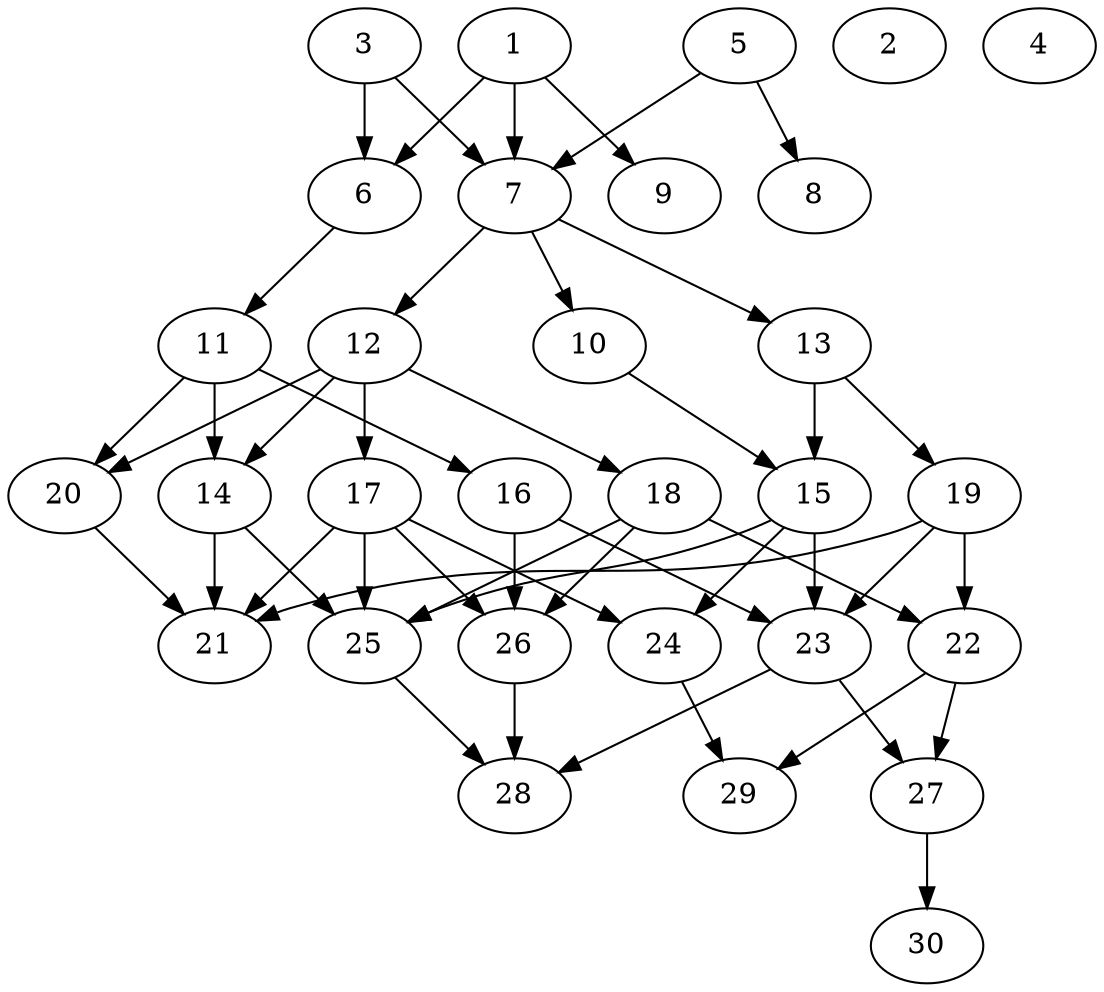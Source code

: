 // DAG (tier=2-normal, mode=compute, n=30, ccr=0.365, fat=0.557, density=0.504, regular=0.515, jump=0.108, mindata=524288, maxdata=8388608)
// DAG automatically generated by daggen at Sun Aug 24 16:33:33 2025
// /home/ermia/Project/Environments/daggen/bin/daggen --dot --ccr 0.365 --fat 0.557 --regular 0.515 --density 0.504 --jump 0.108 --mindata 524288 --maxdata 8388608 -n 30 
digraph G {
  1 [size="50138257220146561024", alpha="0.02", expect_size="25069128610073280512"]
  1 -> 6 [size ="108776766046208"]
  1 -> 7 [size ="108776766046208"]
  1 -> 9 [size ="108776766046208"]
  2 [size="25021394992442792", alpha="0.16", expect_size="12510697496221396"]
  3 [size="449971777047962", alpha="0.03", expect_size="224985888523981"]
  3 -> 6 [size ="24500448002048"]
  3 -> 7 [size ="24500448002048"]
  4 [size="165809362227429376000", alpha="0.20", expect_size="82904681113714688000"]
  5 [size="181044470696929120", alpha="0.08", expect_size="90522235348464560"]
  5 -> 7 [size ="66662262898688"]
  5 -> 8 [size ="66662262898688"]
  6 [size="285451801820397568000", alpha="0.05", expect_size="142725900910198784000"]
  6 -> 11 [size ="346826158899200"]
  7 [size="43709435494793216000", alpha="0.02", expect_size="21854717747396608000"]
  7 -> 10 [size ="99267431628800"]
  7 -> 12 [size ="99267431628800"]
  7 -> 13 [size ="99267431628800"]
  8 [size="389359861958373801984", alpha="0.05", expect_size="194679930979186900992"]
  9 [size="20902353926272996", alpha="0.01", expect_size="10451176963136498"]
  10 [size="41204902751169937408", alpha="0.11", expect_size="20602451375584968704"]
  10 -> 15 [size ="95438275346432"]
  11 [size="74530216948680944", alpha="0.19", expect_size="37265108474340472"]
  11 -> 14 [size ="64923832942592"]
  11 -> 16 [size ="64923832942592"]
  11 -> 20 [size ="64923832942592"]
  12 [size="243958795159461691392", alpha="0.01", expect_size="121979397579730845696"]
  12 -> 14 [size ="312344819269632"]
  12 -> 17 [size ="312344819269632"]
  12 -> 18 [size ="312344819269632"]
  12 -> 20 [size ="312344819269632"]
  13 [size="9155982834970656768", alpha="0.19", expect_size="4577991417485328384"]
  13 -> 15 [size ="35012783112192"]
  13 -> 19 [size ="35012783112192"]
  14 [size="538901644610321252352", alpha="0.07", expect_size="269450822305160626176"]
  14 -> 21 [size ="529780936015872"]
  14 -> 25 [size ="529780936015872"]
  15 [size="571366836038872640", alpha="0.11", expect_size="285683418019436320"]
  15 -> 23 [size ="272450252177408"]
  15 -> 24 [size ="272450252177408"]
  15 -> 25 [size ="272450252177408"]
  16 [size="4675826889300901888", alpha="0.05", expect_size="2337913444650450944"]
  16 -> 23 [size ="22369808678912"]
  16 -> 26 [size ="22369808678912"]
  17 [size="29960191444553900", alpha="0.12", expect_size="14980095722276950"]
  17 -> 21 [size ="40822623961088"]
  17 -> 24 [size ="40822623961088"]
  17 -> 25 [size ="40822623961088"]
  17 -> 26 [size ="40822623961088"]
  18 [size="941486459917670", alpha="0.11", expect_size="470743229958835"]
  18 -> 22 [size ="58775696310272"]
  18 -> 25 [size ="58775696310272"]
  18 -> 26 [size ="58775696310272"]
  19 [size="78702088430813184000", alpha="0.04", expect_size="39351044215406592000"]
  19 -> 21 [size ="146919967948800"]
  19 -> 22 [size ="146919967948800"]
  19 -> 23 [size ="146919967948800"]
  20 [size="4158268487427858", alpha="0.04", expect_size="2079134243713929"]
  20 -> 21 [size ="3435973836800"]
  21 [size="218311056840324864", alpha="0.08", expect_size="109155528420162432"]
  22 [size="229625017383965", alpha="0.15", expect_size="114812508691982"]
  22 -> 27 [size ="7177502720000"]
  22 -> 29 [size ="7177502720000"]
  23 [size="12620908097979852", alpha="0.05", expect_size="6310454048989926"]
  23 -> 27 [size ="16986335608832"]
  23 -> 28 [size ="16986335608832"]
  24 [size="236128040541480812544", alpha="0.19", expect_size="118064020270740406272"]
  24 -> 29 [size ="305624638291968"]
  25 [size="13460075605034795008", alpha="0.10", expect_size="6730037802517397504"]
  25 -> 28 [size ="45267688620032"]
  26 [size="21781038716431696", alpha="0.08", expect_size="10890519358215848"]
  26 -> 28 [size ="487590994116608"]
  27 [size="246392303451834944", alpha="0.10", expect_size="123196151725917472"]
  27 -> 30 [size ="136779977981952"]
  28 [size="180599732664532992", alpha="0.08", expect_size="90299866332266496"]
  29 [size="8878592471496171", alpha="0.11", expect_size="4439296235748085"]
  30 [size="2575816145836299", alpha="0.09", expect_size="1287908072918149"]
}